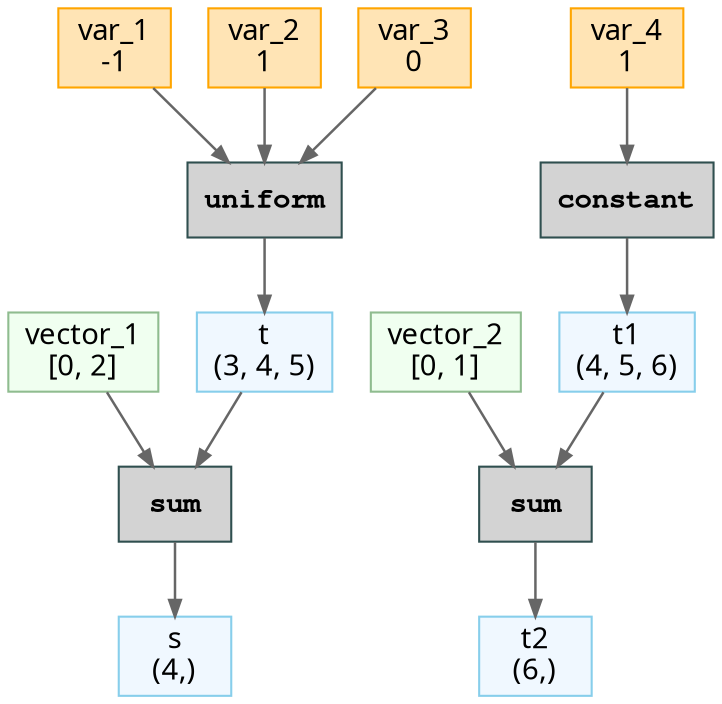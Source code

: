 // Computational Graph
digraph {
	rankdir=TB
	node [shape=record]
	137431348365008 [label="t
(3, 4, 5)" color=skyblue fillcolor=aliceblue fontname="Sans-Serif" labeljust=l shape=box style=filled]
	137429052759232 [label=uniform color=darkslategray fillcolor=lightgray fontname="Courier Bold" labeljust=l shape=box style=filled]
	137431348378688 [label="var_1
-1" color=orange fillcolor=moccasin fontname="Sans-Serif" labeljust=l shape=box style=filled]
	137429052765232 [label="var_2
1" color=orange fillcolor=moccasin fontname="Sans-Serif" labeljust=l shape=box style=filled]
	137429050978992 [label="var_3
0" color=orange fillcolor=moccasin fontname="Sans-Serif" labeljust=l shape=box style=filled]
	137429050978752 [label="s
(4,)" color=skyblue fillcolor=aliceblue fontname="Sans-Serif" labeljust=l shape=box style=filled]
	137429050978800 [label="vector_1
[0, 2]" color=darkseagreen fillcolor=honeydew fontname="Sans-Serif" labeljust=l shape=box style=filled]
	137429050979232 [label=sum color=darkslategray fillcolor=lightgray fontname="Courier Bold" labeljust=l shape=box style=filled]
	137429050979184 [label="t1
(4, 5, 6)" color=skyblue fillcolor=aliceblue fontname="Sans-Serif" labeljust=l shape=box style=filled]
	137429050979568 [label=constant color=darkslategray fillcolor=lightgray fontname="Courier Bold" labeljust=l shape=box style=filled]
	137429050979520 [label="var_4
1" color=orange fillcolor=moccasin fontname="Sans-Serif" labeljust=l shape=box style=filled]
	137429050979664 [label="t2
(6,)" color=skyblue fillcolor=aliceblue fontname="Sans-Serif" labeljust=l shape=box style=filled]
	137429050979952 [label="vector_2
[0, 1]" color=darkseagreen fillcolor=honeydew fontname="Sans-Serif" labeljust=l shape=box style=filled]
	137429050980048 [label=sum color=darkslategray fillcolor=lightgray fontname="Courier Bold" labeljust=l shape=box style=filled]
	137429052759232 -> 137431348365008 [arrowsize=0.8 color=gray40 penwidth=1.2]
	137431348378688 -> 137429052759232 [arrowsize=0.8 color=gray40 penwidth=1.2]
	137429052765232 -> 137429052759232 [arrowsize=0.8 color=gray40 penwidth=1.2]
	137429050978992 -> 137429052759232 [arrowsize=0.8 color=gray40 penwidth=1.2]
	137429050979232 -> 137429050978752 [arrowsize=0.8 color=gray40 penwidth=1.2]
	137431348365008 -> 137429050979232 [arrowsize=0.8 color=gray40 penwidth=1.2]
	137429050978800 -> 137429050979232 [arrowsize=0.8 color=gray40 penwidth=1.2]
	137429050979568 -> 137429050979184 [arrowsize=0.8 color=gray40 penwidth=1.2]
	137429050979520 -> 137429050979568 [arrowsize=0.8 color=gray40 penwidth=1.2]
	137429050980048 -> 137429050979664 [arrowsize=0.8 color=gray40 penwidth=1.2]
	137429050979184 -> 137429050980048 [arrowsize=0.8 color=gray40 penwidth=1.2]
	137429050979952 -> 137429050980048 [arrowsize=0.8 color=gray40 penwidth=1.2]
}
